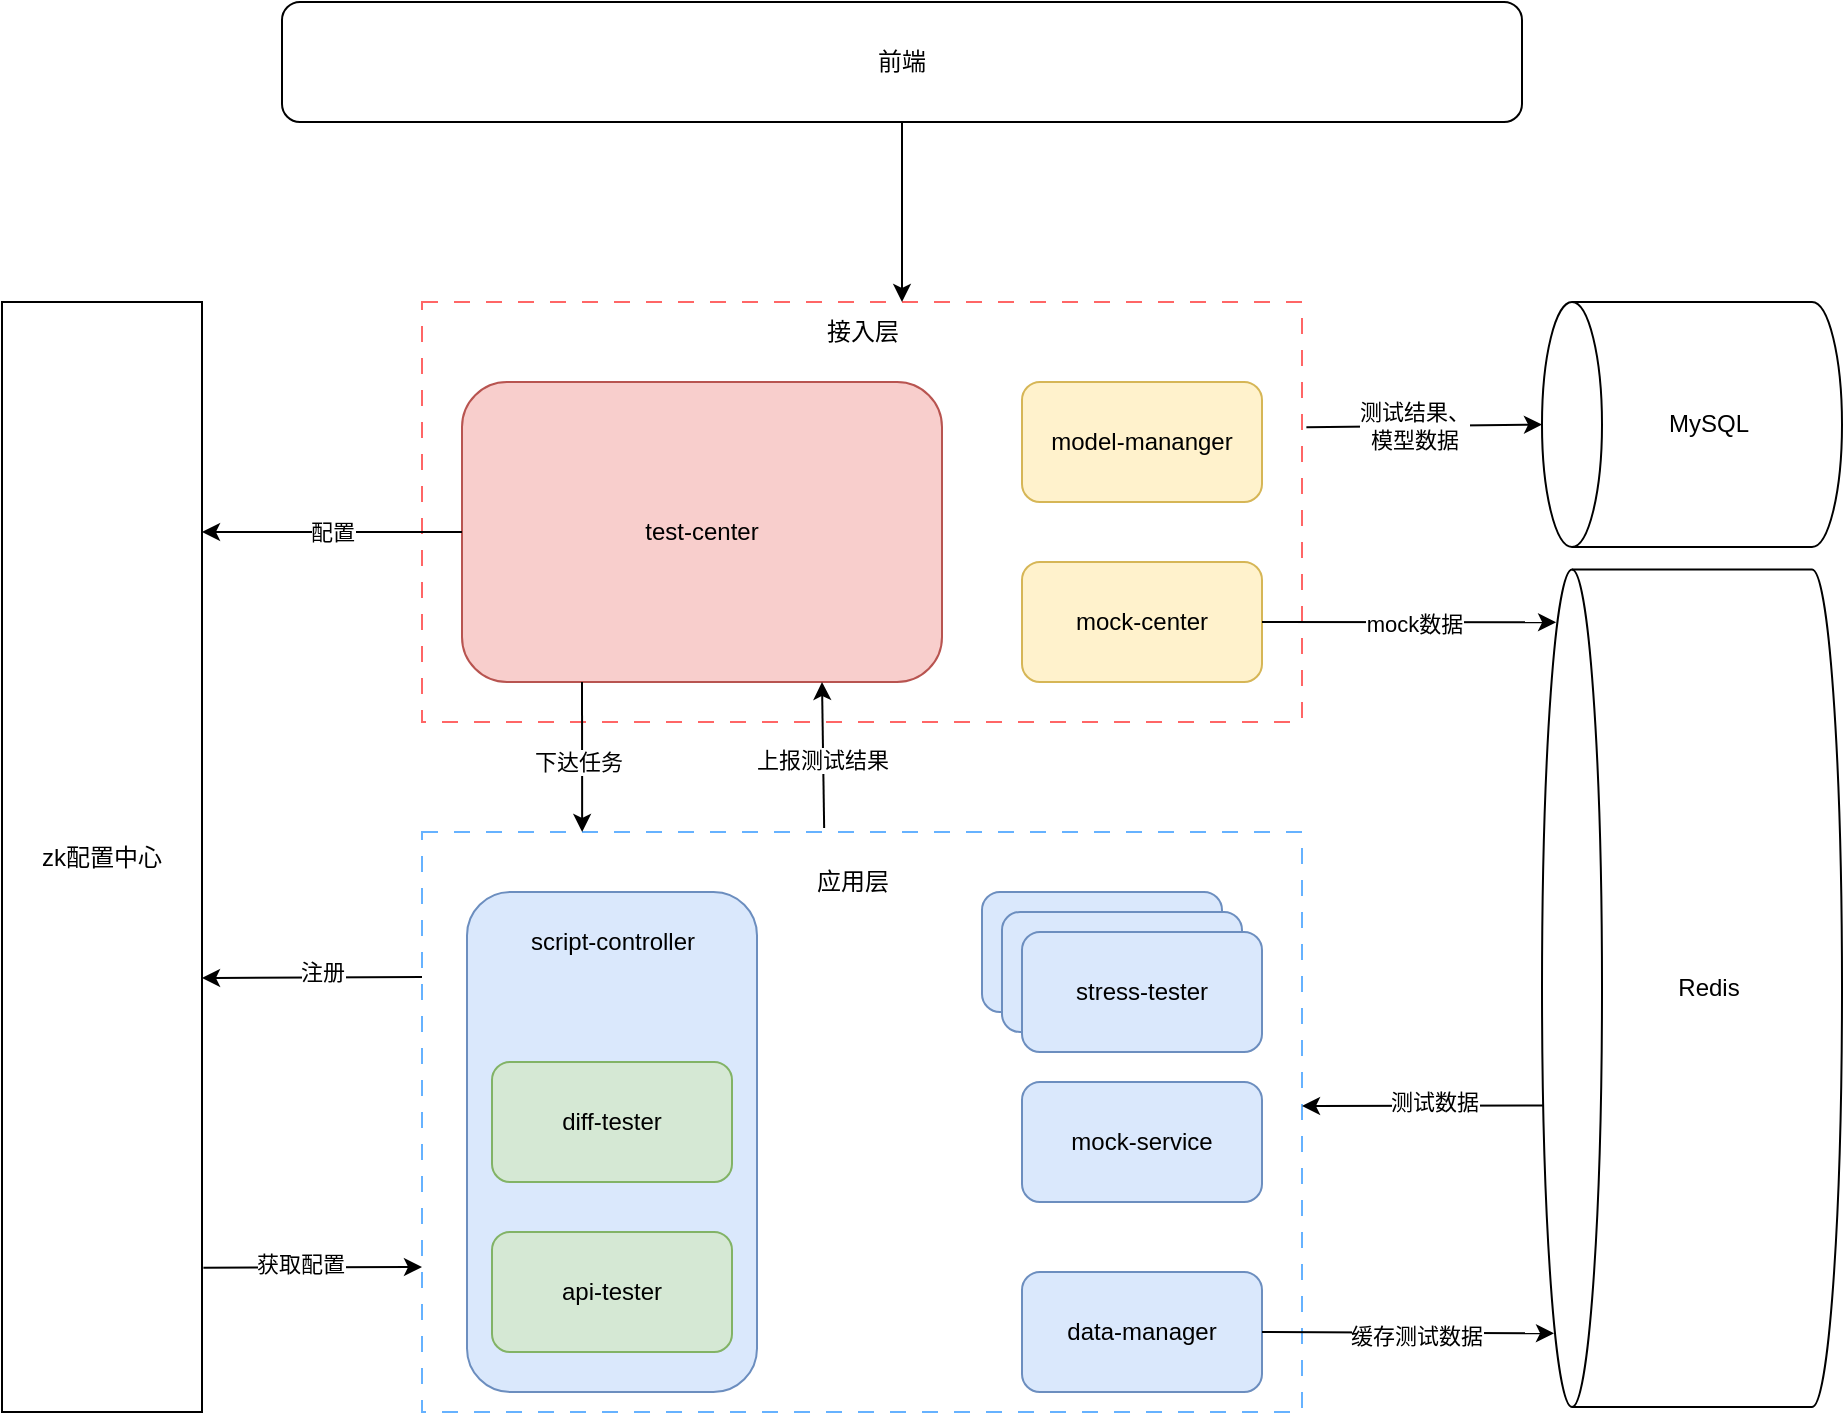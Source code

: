 <mxfile version="21.1.1" type="github">
  <diagram id="R2lEEEUBdFMjLlhIrx00" name="Page-1">
    <mxGraphModel dx="1674" dy="796" grid="1" gridSize="10" guides="1" tooltips="1" connect="1" arrows="1" fold="1" page="1" pageScale="1" pageWidth="1100" pageHeight="1700" math="0" shadow="0" extFonts="Permanent Marker^https://fonts.googleapis.com/css?family=Permanent+Marker">
      <root>
        <mxCell id="0" />
        <mxCell id="1" parent="0" />
        <mxCell id="tqpWWJY_kguOdiEwObHu-34" value="" style="rounded=0;whiteSpace=wrap;html=1;dashed=1;dashPattern=8 8;strokeColor=#66B2FF;" parent="1" vertex="1">
          <mxGeometry x="280" y="525" width="440" height="290" as="geometry" />
        </mxCell>
        <mxCell id="tqpWWJY_kguOdiEwObHu-58" value="script-controller" style="rounded=1;whiteSpace=wrap;html=1;fillColor=#dae8fc;strokeColor=#6c8ebf;" parent="1" vertex="1">
          <mxGeometry x="302.5" y="555" width="145" height="250" as="geometry" />
        </mxCell>
        <mxCell id="tqpWWJY_kguOdiEwObHu-38" value="" style="rounded=0;whiteSpace=wrap;html=1;dashed=1;dashPattern=8 8;strokeColor=#FF6666;" parent="1" vertex="1">
          <mxGeometry x="280" y="260" width="440" height="210" as="geometry" />
        </mxCell>
        <mxCell id="tqpWWJY_kguOdiEwObHu-2" value="data-manager" style="rounded=1;whiteSpace=wrap;html=1;fillColor=#dae8fc;strokeColor=#6c8ebf;" parent="1" vertex="1">
          <mxGeometry x="580" y="745" width="120" height="60" as="geometry" />
        </mxCell>
        <mxCell id="tqpWWJY_kguOdiEwObHu-3" value="stress-tester" style="rounded=1;whiteSpace=wrap;html=1;fillColor=#dae8fc;strokeColor=#6c8ebf;" parent="1" vertex="1">
          <mxGeometry x="560" y="555" width="120" height="60" as="geometry" />
        </mxCell>
        <mxCell id="tqpWWJY_kguOdiEwObHu-4" value="diff-tester" style="rounded=1;whiteSpace=wrap;html=1;fillColor=#d5e8d4;strokeColor=#82b366;" parent="1" vertex="1">
          <mxGeometry x="315" y="640" width="120" height="60" as="geometry" />
        </mxCell>
        <mxCell id="tqpWWJY_kguOdiEwObHu-5" value="api-tester" style="rounded=1;whiteSpace=wrap;html=1;fillColor=#d5e8d4;strokeColor=#82b366;" parent="1" vertex="1">
          <mxGeometry x="315" y="725" width="120" height="60" as="geometry" />
        </mxCell>
        <mxCell id="tqpWWJY_kguOdiEwObHu-6" value="" style="shape=cylinder3;whiteSpace=wrap;html=1;boundedLbl=1;backgroundOutline=1;size=15;rotation=-90;" parent="1" vertex="1">
          <mxGeometry x="853.75" y="246.25" width="122.5" height="150" as="geometry" />
        </mxCell>
        <mxCell id="tqpWWJY_kguOdiEwObHu-27" value="model-mananger" style="rounded=1;whiteSpace=wrap;html=1;fillColor=#fff2cc;strokeColor=#d6b656;" parent="1" vertex="1">
          <mxGeometry x="580" y="300" width="120" height="60" as="geometry" />
        </mxCell>
        <mxCell id="tqpWWJY_kguOdiEwObHu-31" value="test-center" style="rounded=1;whiteSpace=wrap;html=1;fillColor=#f8cecc;strokeColor=#b85450;" parent="1" vertex="1">
          <mxGeometry x="300" y="300" width="240" height="150" as="geometry" />
        </mxCell>
        <mxCell id="tqpWWJY_kguOdiEwObHu-32" value="zk配置中心" style="rounded=0;whiteSpace=wrap;html=1;" parent="1" vertex="1">
          <mxGeometry x="70" y="260" width="100" height="555" as="geometry" />
        </mxCell>
        <mxCell id="tqpWWJY_kguOdiEwObHu-35" value="应用层" style="text;html=1;align=center;verticalAlign=middle;resizable=0;points=[];autosize=1;strokeColor=none;fillColor=none;" parent="1" vertex="1">
          <mxGeometry x="465" y="535" width="60" height="30" as="geometry" />
        </mxCell>
        <mxCell id="tqpWWJY_kguOdiEwObHu-39" value="接入层" style="text;html=1;align=center;verticalAlign=middle;resizable=0;points=[];autosize=1;strokeColor=none;fillColor=none;" parent="1" vertex="1">
          <mxGeometry x="470" y="260" width="60" height="30" as="geometry" />
        </mxCell>
        <mxCell id="tqpWWJY_kguOdiEwObHu-40" value="MySQL" style="text;html=1;align=center;verticalAlign=middle;resizable=0;points=[];autosize=1;strokeColor=none;fillColor=none;" parent="1" vertex="1">
          <mxGeometry x="892.5" y="306.25" width="60" height="30" as="geometry" />
        </mxCell>
        <mxCell id="tqpWWJY_kguOdiEwObHu-41" value="" style="shape=cylinder3;whiteSpace=wrap;html=1;boundedLbl=1;backgroundOutline=1;size=15;rotation=-90;" parent="1" vertex="1">
          <mxGeometry x="705.63" y="528.13" width="418.75" height="150" as="geometry" />
        </mxCell>
        <mxCell id="tqpWWJY_kguOdiEwObHu-42" value="Redis" style="text;html=1;align=center;verticalAlign=middle;resizable=0;points=[];autosize=1;strokeColor=none;fillColor=none;" parent="1" vertex="1">
          <mxGeometry x="897.5" y="587.5" width="50" height="30" as="geometry" />
        </mxCell>
        <mxCell id="tqpWWJY_kguOdiEwObHu-43" value="前端" style="rounded=1;whiteSpace=wrap;html=1;" parent="1" vertex="1">
          <mxGeometry x="210" y="110" width="620" height="60" as="geometry" />
        </mxCell>
        <mxCell id="tqpWWJY_kguOdiEwObHu-44" value="" style="endArrow=classic;html=1;rounded=0;exitX=0.5;exitY=1;exitDx=0;exitDy=0;" parent="1" source="tqpWWJY_kguOdiEwObHu-43" edge="1">
          <mxGeometry width="50" height="50" relative="1" as="geometry">
            <mxPoint x="415" y="240" as="sourcePoint" />
            <mxPoint x="520" y="260" as="targetPoint" />
          </mxGeometry>
        </mxCell>
        <mxCell id="tqpWWJY_kguOdiEwObHu-45" value="配置" style="endArrow=classic;html=1;rounded=0;exitX=0;exitY=0.5;exitDx=0;exitDy=0;" parent="1" source="tqpWWJY_kguOdiEwObHu-31" edge="1">
          <mxGeometry width="50" height="50" relative="1" as="geometry">
            <mxPoint x="190" y="445" as="sourcePoint" />
            <mxPoint x="170" y="375" as="targetPoint" />
          </mxGeometry>
        </mxCell>
        <mxCell id="tqpWWJY_kguOdiEwObHu-46" value="" style="endArrow=classic;html=1;rounded=0;entryX=0;entryY=0.75;entryDx=0;entryDy=0;exitX=1.007;exitY=0.87;exitDx=0;exitDy=0;exitPerimeter=0;" parent="1" source="tqpWWJY_kguOdiEwObHu-32" target="tqpWWJY_kguOdiEwObHu-34" edge="1">
          <mxGeometry width="50" height="50" relative="1" as="geometry">
            <mxPoint x="170" y="670" as="sourcePoint" />
            <mxPoint x="250" y="645" as="targetPoint" />
          </mxGeometry>
        </mxCell>
        <mxCell id="tqpWWJY_kguOdiEwObHu-47" value="获取配置" style="edgeLabel;html=1;align=center;verticalAlign=middle;resizable=0;points=[];" parent="tqpWWJY_kguOdiEwObHu-46" vertex="1" connectable="0">
          <mxGeometry x="-0.109" y="2" relative="1" as="geometry">
            <mxPoint as="offset" />
          </mxGeometry>
        </mxCell>
        <mxCell id="tqpWWJY_kguOdiEwObHu-49" value="&lt;br&gt;&lt;br&gt;&lt;br&gt;&lt;br&gt;&lt;br&gt;&lt;br&gt;&lt;br&gt;&lt;br&gt;" style="endArrow=classic;html=1;rounded=0;entryX=0.5;entryY=0;entryDx=0;entryDy=0;entryPerimeter=0;exitX=1.005;exitY=0.298;exitDx=0;exitDy=0;exitPerimeter=0;" parent="1" source="tqpWWJY_kguOdiEwObHu-38" target="tqpWWJY_kguOdiEwObHu-6" edge="1">
          <mxGeometry width="50" height="50" relative="1" as="geometry">
            <mxPoint x="730" y="321" as="sourcePoint" />
            <mxPoint x="800" y="357.5" as="targetPoint" />
          </mxGeometry>
        </mxCell>
        <mxCell id="tqpWWJY_kguOdiEwObHu-56" value="测试结果、&lt;br&gt;模型数据" style="edgeLabel;html=1;align=center;verticalAlign=middle;resizable=0;points=[];" parent="tqpWWJY_kguOdiEwObHu-49" vertex="1" connectable="0">
          <mxGeometry x="-0.086" relative="1" as="geometry">
            <mxPoint as="offset" />
          </mxGeometry>
        </mxCell>
        <mxCell id="tqpWWJY_kguOdiEwObHu-50" value="" style="endArrow=classic;html=1;rounded=0;exitX=1;exitY=0.5;exitDx=0;exitDy=0;entryX=0.088;entryY=0.04;entryDx=0;entryDy=0;entryPerimeter=0;" parent="1" source="tqpWWJY_kguOdiEwObHu-2" target="tqpWWJY_kguOdiEwObHu-41" edge="1">
          <mxGeometry width="50" height="50" relative="1" as="geometry">
            <mxPoint x="790" y="765" as="sourcePoint" />
            <mxPoint x="840" y="775" as="targetPoint" />
          </mxGeometry>
        </mxCell>
        <mxCell id="tqpWWJY_kguOdiEwObHu-51" value="缓存测试数据" style="edgeLabel;html=1;align=center;verticalAlign=middle;resizable=0;points=[];" parent="tqpWWJY_kguOdiEwObHu-50" vertex="1" connectable="0">
          <mxGeometry x="0.045" y="-1" relative="1" as="geometry">
            <mxPoint as="offset" />
          </mxGeometry>
        </mxCell>
        <mxCell id="tqpWWJY_kguOdiEwObHu-57" value="" style="endArrow=classic;html=1;rounded=0;exitX=0.25;exitY=1;exitDx=0;exitDy=0;entryX=0.182;entryY=0;entryDx=0;entryDy=0;entryPerimeter=0;" parent="1" source="tqpWWJY_kguOdiEwObHu-31" target="tqpWWJY_kguOdiEwObHu-34" edge="1">
          <mxGeometry width="50" height="50" relative="1" as="geometry">
            <mxPoint x="770" y="535" as="sourcePoint" />
            <mxPoint x="820" y="485" as="targetPoint" />
          </mxGeometry>
        </mxCell>
        <mxCell id="tqpWWJY_kguOdiEwObHu-62" value="下达任务" style="edgeLabel;html=1;align=center;verticalAlign=middle;resizable=0;points=[];" parent="tqpWWJY_kguOdiEwObHu-57" vertex="1" connectable="0">
          <mxGeometry x="0.067" y="-2" relative="1" as="geometry">
            <mxPoint as="offset" />
          </mxGeometry>
        </mxCell>
        <mxCell id="tqpWWJY_kguOdiEwObHu-60" value="script-controller" style="text;html=1;align=center;verticalAlign=middle;resizable=0;points=[];autosize=1;strokeColor=none;fillColor=none;" parent="1" vertex="1">
          <mxGeometry x="320" y="565" width="110" height="30" as="geometry" />
        </mxCell>
        <mxCell id="tqpWWJY_kguOdiEwObHu-61" value="" style="endArrow=classic;html=1;rounded=0;entryX=0.75;entryY=1;entryDx=0;entryDy=0;exitX=0.457;exitY=-0.007;exitDx=0;exitDy=0;exitPerimeter=0;" parent="1" source="tqpWWJY_kguOdiEwObHu-34" target="tqpWWJY_kguOdiEwObHu-31" edge="1">
          <mxGeometry width="50" height="50" relative="1" as="geometry">
            <mxPoint x="480" y="485" as="sourcePoint" />
            <mxPoint x="510" y="475" as="targetPoint" />
          </mxGeometry>
        </mxCell>
        <mxCell id="tqpWWJY_kguOdiEwObHu-63" value="上报测试结果" style="edgeLabel;html=1;align=center;verticalAlign=middle;resizable=0;points=[];" parent="tqpWWJY_kguOdiEwObHu-61" vertex="1" connectable="0">
          <mxGeometry x="-0.068" y="1" relative="1" as="geometry">
            <mxPoint as="offset" />
          </mxGeometry>
        </mxCell>
        <mxCell id="FqlaeU87QTZWtraYd5qb-1" value="mock-center" style="rounded=1;whiteSpace=wrap;html=1;fillColor=#fff2cc;strokeColor=#d6b656;" parent="1" vertex="1">
          <mxGeometry x="580" y="390" width="120" height="60" as="geometry" />
        </mxCell>
        <mxCell id="FqlaeU87QTZWtraYd5qb-3" value="" style="endArrow=classic;html=1;rounded=0;exitX=0.36;exitY=0.005;exitDx=0;exitDy=0;exitPerimeter=0;" parent="1" source="tqpWWJY_kguOdiEwObHu-41" edge="1">
          <mxGeometry width="50" height="50" relative="1" as="geometry">
            <mxPoint x="840" y="670" as="sourcePoint" />
            <mxPoint x="720" y="662" as="targetPoint" />
          </mxGeometry>
        </mxCell>
        <mxCell id="FqlaeU87QTZWtraYd5qb-5" value="测试数据" style="edgeLabel;html=1;align=center;verticalAlign=middle;resizable=0;points=[];" parent="FqlaeU87QTZWtraYd5qb-3" vertex="1" connectable="0">
          <mxGeometry x="-0.083" y="-2" relative="1" as="geometry">
            <mxPoint as="offset" />
          </mxGeometry>
        </mxCell>
        <mxCell id="FqlaeU87QTZWtraYd5qb-2" value="mock-service" style="rounded=1;whiteSpace=wrap;html=1;fillColor=#dae8fc;strokeColor=#6c8ebf;" parent="1" vertex="1">
          <mxGeometry x="580" y="650" width="120" height="60" as="geometry" />
        </mxCell>
        <mxCell id="FqlaeU87QTZWtraYd5qb-6" value="" style="endArrow=classic;html=1;rounded=0;exitX=1;exitY=0.5;exitDx=0;exitDy=0;entryX=0.937;entryY=0.047;entryDx=0;entryDy=0;entryPerimeter=0;" parent="1" source="FqlaeU87QTZWtraYd5qb-1" target="tqpWWJY_kguOdiEwObHu-41" edge="1">
          <mxGeometry width="50" height="50" relative="1" as="geometry">
            <mxPoint x="760" y="520" as="sourcePoint" />
            <mxPoint x="800" y="430" as="targetPoint" />
          </mxGeometry>
        </mxCell>
        <mxCell id="FqlaeU87QTZWtraYd5qb-7" value="mock数据" style="edgeLabel;html=1;align=center;verticalAlign=middle;resizable=0;points=[];" parent="FqlaeU87QTZWtraYd5qb-6" vertex="1" connectable="0">
          <mxGeometry x="0.047" y="-1" relative="1" as="geometry">
            <mxPoint x="-1" as="offset" />
          </mxGeometry>
        </mxCell>
        <mxCell id="FqlaeU87QTZWtraYd5qb-8" value="" style="endArrow=classic;html=1;rounded=0;exitX=0;exitY=0.25;exitDx=0;exitDy=0;" parent="1" source="tqpWWJY_kguOdiEwObHu-34" edge="1">
          <mxGeometry width="50" height="50" relative="1" as="geometry">
            <mxPoint x="210" y="595" as="sourcePoint" />
            <mxPoint x="170" y="598" as="targetPoint" />
          </mxGeometry>
        </mxCell>
        <mxCell id="FqlaeU87QTZWtraYd5qb-9" value="注册" style="edgeLabel;html=1;align=center;verticalAlign=middle;resizable=0;points=[];" parent="FqlaeU87QTZWtraYd5qb-8" vertex="1" connectable="0">
          <mxGeometry x="-0.263" y="2" relative="1" as="geometry">
            <mxPoint x="-10" y="-5" as="offset" />
          </mxGeometry>
        </mxCell>
        <mxCell id="fRvxqpYIu8gbcnV3RBYt-1" value="stress-tester" style="rounded=1;whiteSpace=wrap;html=1;fillColor=#dae8fc;strokeColor=#6c8ebf;" vertex="1" parent="1">
          <mxGeometry x="570" y="565" width="120" height="60" as="geometry" />
        </mxCell>
        <mxCell id="fRvxqpYIu8gbcnV3RBYt-2" value="stress-tester" style="rounded=1;whiteSpace=wrap;html=1;fillColor=#dae8fc;strokeColor=#6c8ebf;" vertex="1" parent="1">
          <mxGeometry x="580" y="575" width="120" height="60" as="geometry" />
        </mxCell>
      </root>
    </mxGraphModel>
  </diagram>
</mxfile>
